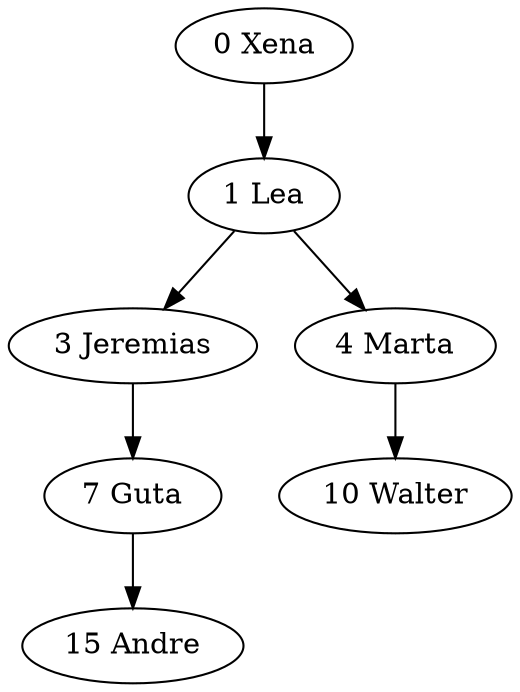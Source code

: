 digraph {
"0 Xena" ->"1 Lea"
"1 Lea" ->"3 Jeremias"
"1 Lea" ->"4 Marta"
"3 Jeremias" ->"7 Guta"
"4 Marta" ->"10 Walter"
"7 Guta" ->"15 Andre"
}
